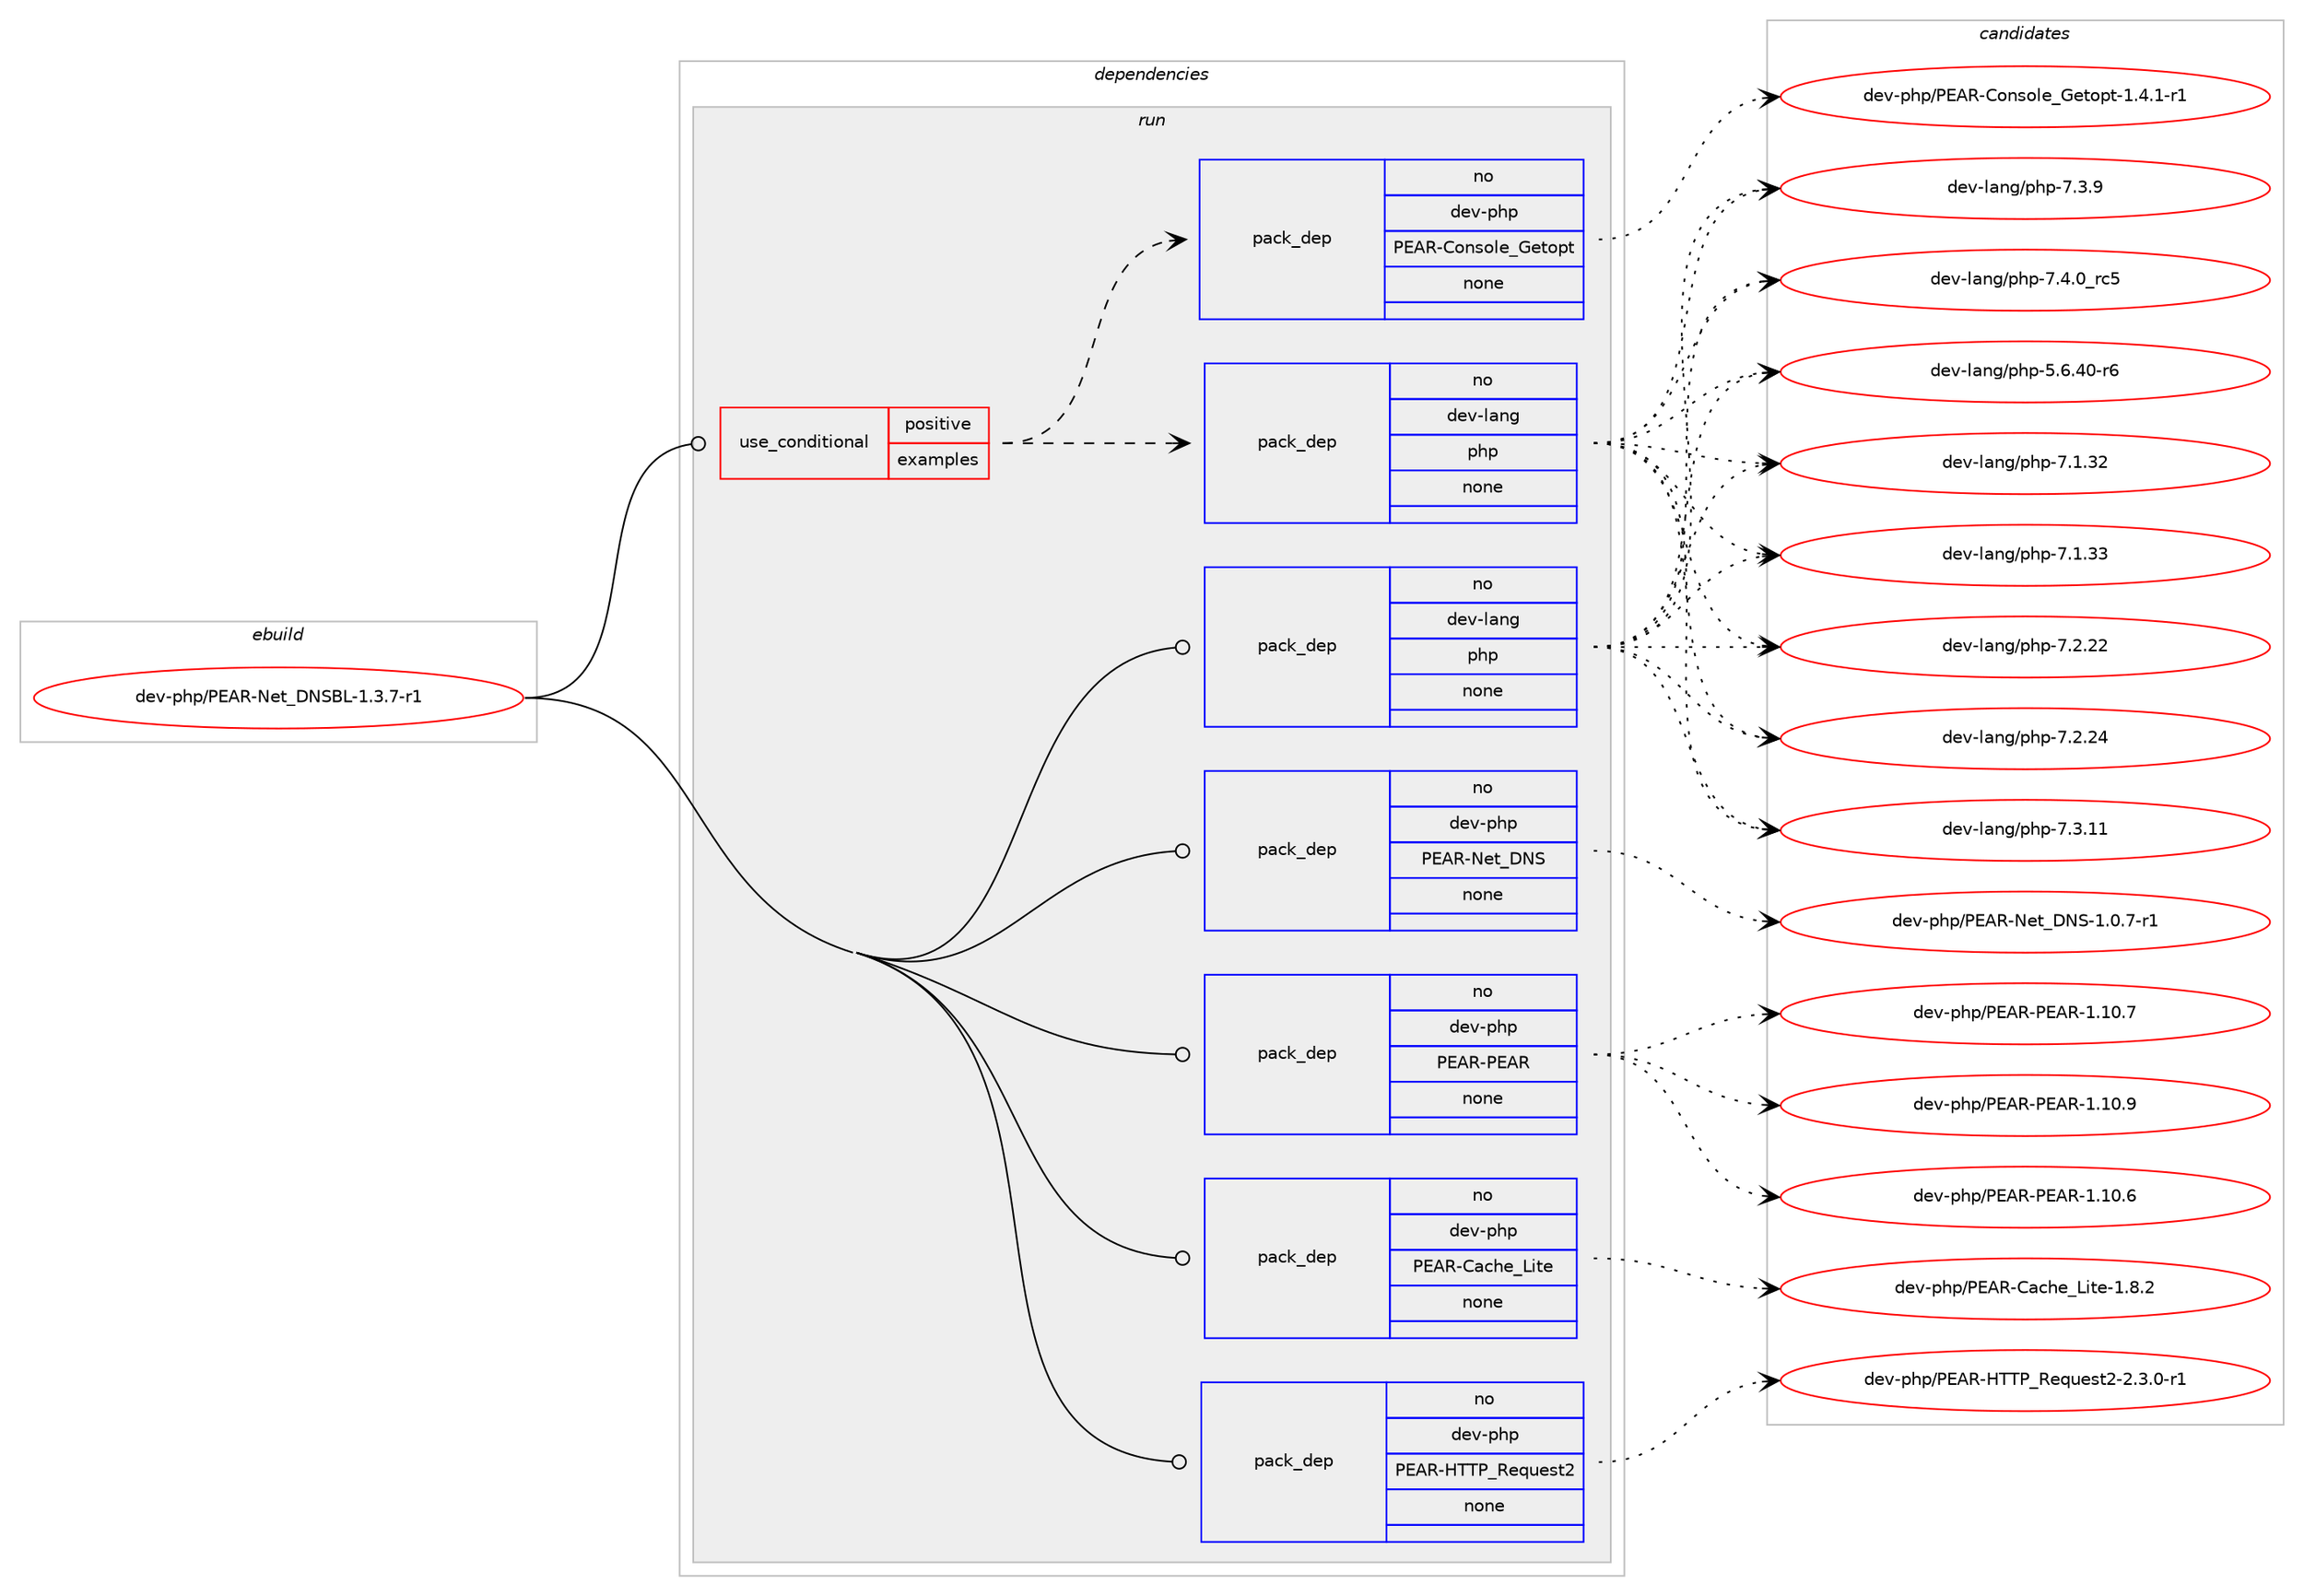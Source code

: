 digraph prolog {

# *************
# Graph options
# *************

newrank=true;
concentrate=true;
compound=true;
graph [rankdir=LR,fontname=Helvetica,fontsize=10,ranksep=1.5];#, ranksep=2.5, nodesep=0.2];
edge  [arrowhead=vee];
node  [fontname=Helvetica,fontsize=10];

# **********
# The ebuild
# **********

subgraph cluster_leftcol {
color=gray;
rank=same;
label=<<i>ebuild</i>>;
id [label="dev-php/PEAR-Net_DNSBL-1.3.7-r1", color=red, width=4, href="../dev-php/PEAR-Net_DNSBL-1.3.7-r1.svg"];
}

# ****************
# The dependencies
# ****************

subgraph cluster_midcol {
color=gray;
label=<<i>dependencies</i>>;
subgraph cluster_compile {
fillcolor="#eeeeee";
style=filled;
label=<<i>compile</i>>;
}
subgraph cluster_compileandrun {
fillcolor="#eeeeee";
style=filled;
label=<<i>compile and run</i>>;
}
subgraph cluster_run {
fillcolor="#eeeeee";
style=filled;
label=<<i>run</i>>;
subgraph cond134689 {
dependency589105 [label=<<TABLE BORDER="0" CELLBORDER="1" CELLSPACING="0" CELLPADDING="4"><TR><TD ROWSPAN="3" CELLPADDING="10">use_conditional</TD></TR><TR><TD>positive</TD></TR><TR><TD>examples</TD></TR></TABLE>>, shape=none, color=red];
subgraph pack442748 {
dependency589106 [label=<<TABLE BORDER="0" CELLBORDER="1" CELLSPACING="0" CELLPADDING="4" WIDTH="220"><TR><TD ROWSPAN="6" CELLPADDING="30">pack_dep</TD></TR><TR><TD WIDTH="110">no</TD></TR><TR><TD>dev-lang</TD></TR><TR><TD>php</TD></TR><TR><TD>none</TD></TR><TR><TD></TD></TR></TABLE>>, shape=none, color=blue];
}
dependency589105:e -> dependency589106:w [weight=20,style="dashed",arrowhead="vee"];
subgraph pack442749 {
dependency589107 [label=<<TABLE BORDER="0" CELLBORDER="1" CELLSPACING="0" CELLPADDING="4" WIDTH="220"><TR><TD ROWSPAN="6" CELLPADDING="30">pack_dep</TD></TR><TR><TD WIDTH="110">no</TD></TR><TR><TD>dev-php</TD></TR><TR><TD>PEAR-Console_Getopt</TD></TR><TR><TD>none</TD></TR><TR><TD></TD></TR></TABLE>>, shape=none, color=blue];
}
dependency589105:e -> dependency589107:w [weight=20,style="dashed",arrowhead="vee"];
}
id:e -> dependency589105:w [weight=20,style="solid",arrowhead="odot"];
subgraph pack442750 {
dependency589108 [label=<<TABLE BORDER="0" CELLBORDER="1" CELLSPACING="0" CELLPADDING="4" WIDTH="220"><TR><TD ROWSPAN="6" CELLPADDING="30">pack_dep</TD></TR><TR><TD WIDTH="110">no</TD></TR><TR><TD>dev-lang</TD></TR><TR><TD>php</TD></TR><TR><TD>none</TD></TR><TR><TD></TD></TR></TABLE>>, shape=none, color=blue];
}
id:e -> dependency589108:w [weight=20,style="solid",arrowhead="odot"];
subgraph pack442751 {
dependency589109 [label=<<TABLE BORDER="0" CELLBORDER="1" CELLSPACING="0" CELLPADDING="4" WIDTH="220"><TR><TD ROWSPAN="6" CELLPADDING="30">pack_dep</TD></TR><TR><TD WIDTH="110">no</TD></TR><TR><TD>dev-php</TD></TR><TR><TD>PEAR-Cache_Lite</TD></TR><TR><TD>none</TD></TR><TR><TD></TD></TR></TABLE>>, shape=none, color=blue];
}
id:e -> dependency589109:w [weight=20,style="solid",arrowhead="odot"];
subgraph pack442752 {
dependency589110 [label=<<TABLE BORDER="0" CELLBORDER="1" CELLSPACING="0" CELLPADDING="4" WIDTH="220"><TR><TD ROWSPAN="6" CELLPADDING="30">pack_dep</TD></TR><TR><TD WIDTH="110">no</TD></TR><TR><TD>dev-php</TD></TR><TR><TD>PEAR-HTTP_Request2</TD></TR><TR><TD>none</TD></TR><TR><TD></TD></TR></TABLE>>, shape=none, color=blue];
}
id:e -> dependency589110:w [weight=20,style="solid",arrowhead="odot"];
subgraph pack442753 {
dependency589111 [label=<<TABLE BORDER="0" CELLBORDER="1" CELLSPACING="0" CELLPADDING="4" WIDTH="220"><TR><TD ROWSPAN="6" CELLPADDING="30">pack_dep</TD></TR><TR><TD WIDTH="110">no</TD></TR><TR><TD>dev-php</TD></TR><TR><TD>PEAR-Net_DNS</TD></TR><TR><TD>none</TD></TR><TR><TD></TD></TR></TABLE>>, shape=none, color=blue];
}
id:e -> dependency589111:w [weight=20,style="solid",arrowhead="odot"];
subgraph pack442754 {
dependency589112 [label=<<TABLE BORDER="0" CELLBORDER="1" CELLSPACING="0" CELLPADDING="4" WIDTH="220"><TR><TD ROWSPAN="6" CELLPADDING="30">pack_dep</TD></TR><TR><TD WIDTH="110">no</TD></TR><TR><TD>dev-php</TD></TR><TR><TD>PEAR-PEAR</TD></TR><TR><TD>none</TD></TR><TR><TD></TD></TR></TABLE>>, shape=none, color=blue];
}
id:e -> dependency589112:w [weight=20,style="solid",arrowhead="odot"];
}
}

# **************
# The candidates
# **************

subgraph cluster_choices {
rank=same;
color=gray;
label=<<i>candidates</i>>;

subgraph choice442748 {
color=black;
nodesep=1;
choice100101118451089711010347112104112455346544652484511454 [label="dev-lang/php-5.6.40-r6", color=red, width=4,href="../dev-lang/php-5.6.40-r6.svg"];
choice10010111845108971101034711210411245554649465150 [label="dev-lang/php-7.1.32", color=red, width=4,href="../dev-lang/php-7.1.32.svg"];
choice10010111845108971101034711210411245554649465151 [label="dev-lang/php-7.1.33", color=red, width=4,href="../dev-lang/php-7.1.33.svg"];
choice10010111845108971101034711210411245554650465050 [label="dev-lang/php-7.2.22", color=red, width=4,href="../dev-lang/php-7.2.22.svg"];
choice10010111845108971101034711210411245554650465052 [label="dev-lang/php-7.2.24", color=red, width=4,href="../dev-lang/php-7.2.24.svg"];
choice10010111845108971101034711210411245554651464949 [label="dev-lang/php-7.3.11", color=red, width=4,href="../dev-lang/php-7.3.11.svg"];
choice100101118451089711010347112104112455546514657 [label="dev-lang/php-7.3.9", color=red, width=4,href="../dev-lang/php-7.3.9.svg"];
choice100101118451089711010347112104112455546524648951149953 [label="dev-lang/php-7.4.0_rc5", color=red, width=4,href="../dev-lang/php-7.4.0_rc5.svg"];
dependency589106:e -> choice100101118451089711010347112104112455346544652484511454:w [style=dotted,weight="100"];
dependency589106:e -> choice10010111845108971101034711210411245554649465150:w [style=dotted,weight="100"];
dependency589106:e -> choice10010111845108971101034711210411245554649465151:w [style=dotted,weight="100"];
dependency589106:e -> choice10010111845108971101034711210411245554650465050:w [style=dotted,weight="100"];
dependency589106:e -> choice10010111845108971101034711210411245554650465052:w [style=dotted,weight="100"];
dependency589106:e -> choice10010111845108971101034711210411245554651464949:w [style=dotted,weight="100"];
dependency589106:e -> choice100101118451089711010347112104112455546514657:w [style=dotted,weight="100"];
dependency589106:e -> choice100101118451089711010347112104112455546524648951149953:w [style=dotted,weight="100"];
}
subgraph choice442749 {
color=black;
nodesep=1;
choice100101118451121041124780696582456711111011511110810195711011161111121164549465246494511449 [label="dev-php/PEAR-Console_Getopt-1.4.1-r1", color=red, width=4,href="../dev-php/PEAR-Console_Getopt-1.4.1-r1.svg"];
dependency589107:e -> choice100101118451121041124780696582456711111011511110810195711011161111121164549465246494511449:w [style=dotted,weight="100"];
}
subgraph choice442750 {
color=black;
nodesep=1;
choice100101118451089711010347112104112455346544652484511454 [label="dev-lang/php-5.6.40-r6", color=red, width=4,href="../dev-lang/php-5.6.40-r6.svg"];
choice10010111845108971101034711210411245554649465150 [label="dev-lang/php-7.1.32", color=red, width=4,href="../dev-lang/php-7.1.32.svg"];
choice10010111845108971101034711210411245554649465151 [label="dev-lang/php-7.1.33", color=red, width=4,href="../dev-lang/php-7.1.33.svg"];
choice10010111845108971101034711210411245554650465050 [label="dev-lang/php-7.2.22", color=red, width=4,href="../dev-lang/php-7.2.22.svg"];
choice10010111845108971101034711210411245554650465052 [label="dev-lang/php-7.2.24", color=red, width=4,href="../dev-lang/php-7.2.24.svg"];
choice10010111845108971101034711210411245554651464949 [label="dev-lang/php-7.3.11", color=red, width=4,href="../dev-lang/php-7.3.11.svg"];
choice100101118451089711010347112104112455546514657 [label="dev-lang/php-7.3.9", color=red, width=4,href="../dev-lang/php-7.3.9.svg"];
choice100101118451089711010347112104112455546524648951149953 [label="dev-lang/php-7.4.0_rc5", color=red, width=4,href="../dev-lang/php-7.4.0_rc5.svg"];
dependency589108:e -> choice100101118451089711010347112104112455346544652484511454:w [style=dotted,weight="100"];
dependency589108:e -> choice10010111845108971101034711210411245554649465150:w [style=dotted,weight="100"];
dependency589108:e -> choice10010111845108971101034711210411245554649465151:w [style=dotted,weight="100"];
dependency589108:e -> choice10010111845108971101034711210411245554650465050:w [style=dotted,weight="100"];
dependency589108:e -> choice10010111845108971101034711210411245554650465052:w [style=dotted,weight="100"];
dependency589108:e -> choice10010111845108971101034711210411245554651464949:w [style=dotted,weight="100"];
dependency589108:e -> choice100101118451089711010347112104112455546514657:w [style=dotted,weight="100"];
dependency589108:e -> choice100101118451089711010347112104112455546524648951149953:w [style=dotted,weight="100"];
}
subgraph choice442751 {
color=black;
nodesep=1;
choice100101118451121041124780696582456797991041019576105116101454946564650 [label="dev-php/PEAR-Cache_Lite-1.8.2", color=red, width=4,href="../dev-php/PEAR-Cache_Lite-1.8.2.svg"];
dependency589109:e -> choice100101118451121041124780696582456797991041019576105116101454946564650:w [style=dotted,weight="100"];
}
subgraph choice442752 {
color=black;
nodesep=1;
choice10010111845112104112478069658245728484809582101113117101115116504550465146484511449 [label="dev-php/PEAR-HTTP_Request2-2.3.0-r1", color=red, width=4,href="../dev-php/PEAR-HTTP_Request2-2.3.0-r1.svg"];
dependency589110:e -> choice10010111845112104112478069658245728484809582101113117101115116504550465146484511449:w [style=dotted,weight="100"];
}
subgraph choice442753 {
color=black;
nodesep=1;
choice1001011184511210411247806965824578101116956878834549464846554511449 [label="dev-php/PEAR-Net_DNS-1.0.7-r1", color=red, width=4,href="../dev-php/PEAR-Net_DNS-1.0.7-r1.svg"];
dependency589111:e -> choice1001011184511210411247806965824578101116956878834549464846554511449:w [style=dotted,weight="100"];
}
subgraph choice442754 {
color=black;
nodesep=1;
choice100101118451121041124780696582458069658245494649484654 [label="dev-php/PEAR-PEAR-1.10.6", color=red, width=4,href="../dev-php/PEAR-PEAR-1.10.6.svg"];
choice100101118451121041124780696582458069658245494649484655 [label="dev-php/PEAR-PEAR-1.10.7", color=red, width=4,href="../dev-php/PEAR-PEAR-1.10.7.svg"];
choice100101118451121041124780696582458069658245494649484657 [label="dev-php/PEAR-PEAR-1.10.9", color=red, width=4,href="../dev-php/PEAR-PEAR-1.10.9.svg"];
dependency589112:e -> choice100101118451121041124780696582458069658245494649484654:w [style=dotted,weight="100"];
dependency589112:e -> choice100101118451121041124780696582458069658245494649484655:w [style=dotted,weight="100"];
dependency589112:e -> choice100101118451121041124780696582458069658245494649484657:w [style=dotted,weight="100"];
}
}

}

